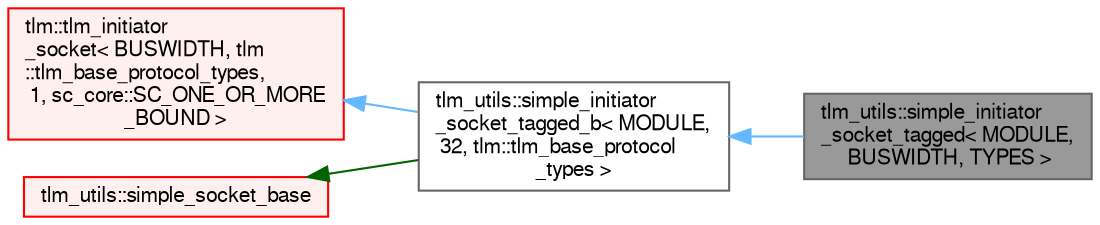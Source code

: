 digraph "tlm_utils::simple_initiator_socket_tagged&lt; MODULE, BUSWIDTH, TYPES &gt;"
{
 // LATEX_PDF_SIZE
  bgcolor="transparent";
  edge [fontname=FreeSans,fontsize=10,labelfontname=FreeSans,labelfontsize=10];
  node [fontname=FreeSans,fontsize=10,shape=box,height=0.2,width=0.4];
  rankdir="LR";
  Node1 [id="Node000001",label="tlm_utils::simple_initiator\l_socket_tagged\< MODULE,\l BUSWIDTH, TYPES \>",height=0.2,width=0.4,color="gray40", fillcolor="grey60", style="filled", fontcolor="black",tooltip=" "];
  Node2 -> Node1 [id="edge1_Node000001_Node000002",dir="back",color="steelblue1",style="solid",tooltip=" "];
  Node2 [id="Node000002",label="tlm_utils::simple_initiator\l_socket_tagged_b\< MODULE,\l 32, tlm::tlm_base_protocol\l_types \>",height=0.2,width=0.4,color="gray40", fillcolor="white", style="filled",URL="$a01425.html",tooltip=" "];
  Node3 -> Node2 [id="edge2_Node000002_Node000003",dir="back",color="steelblue1",style="solid",tooltip=" "];
  Node3 [id="Node000003",label="tlm::tlm_initiator\l_socket\< BUSWIDTH, tlm\l::tlm_base_protocol_types,\l 1, sc_core::SC_ONE_OR_MORE\l_BOUND \>",height=0.2,width=0.4,color="red", fillcolor="#FFF0F0", style="filled",URL="$a01257.html",tooltip=" "];
  Node8 -> Node2 [id="edge3_Node000002_Node000008",dir="back",color="darkgreen",style="solid",tooltip=" "];
  Node8 [id="Node000008",label="tlm_utils::simple_socket_base",height=0.2,width=0.4,color="red", fillcolor="#FFF0F0", style="filled",URL="$a01269.html",tooltip=" "];
}
